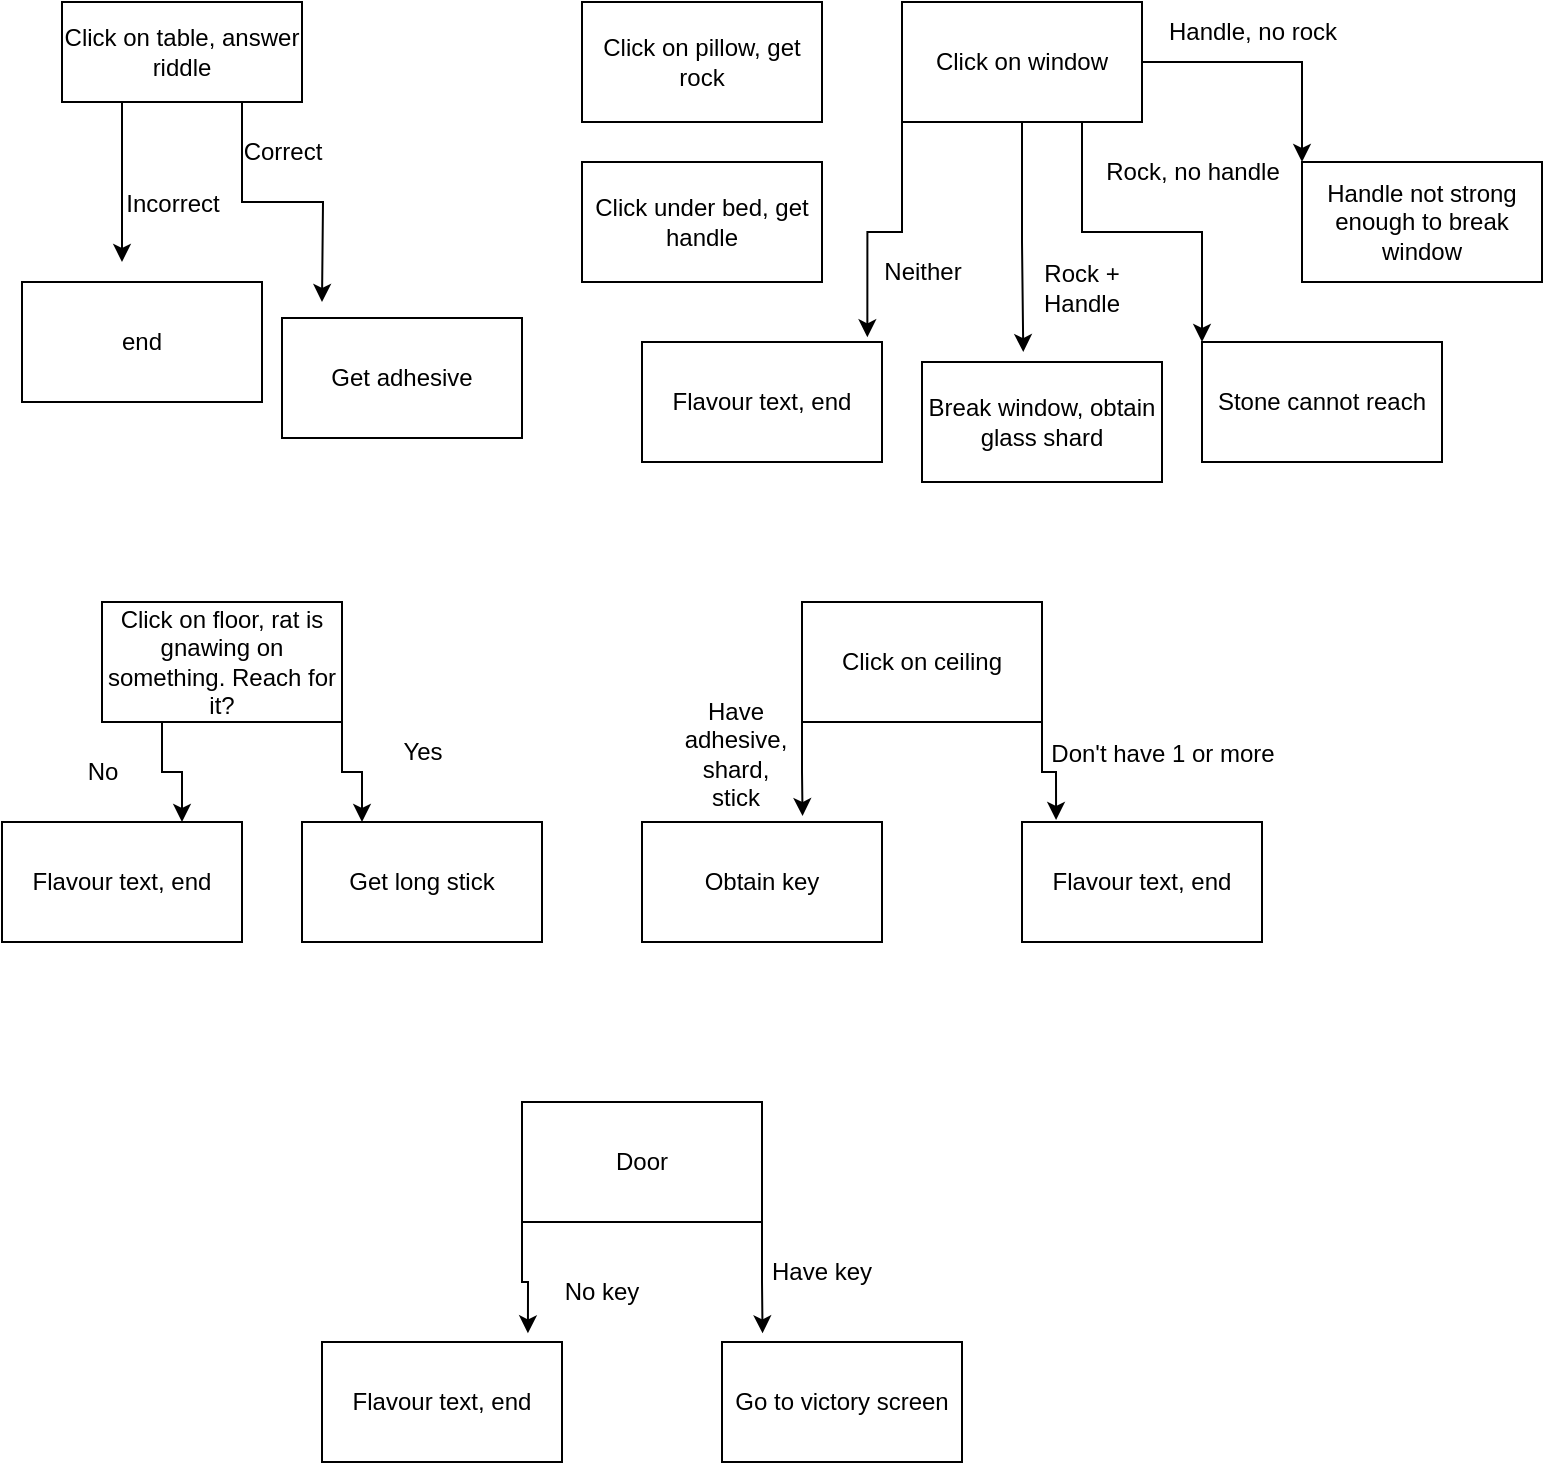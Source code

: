 <mxfile version="24.6.4" type="device">
  <diagram name="Page-1" id="w03JW5p4jiyixtSQ4wS0">
    <mxGraphModel dx="1845" dy="695" grid="1" gridSize="10" guides="1" tooltips="1" connect="1" arrows="1" fold="1" page="1" pageScale="1" pageWidth="827" pageHeight="1169" math="0" shadow="0">
      <root>
        <mxCell id="0" />
        <mxCell id="1" parent="0" />
        <mxCell id="uFrCkrXGXWZ8Ss36u2GU-13" style="edgeStyle=orthogonalEdgeStyle;rounded=0;orthogonalLoop=1;jettySize=auto;html=1;exitX=0.25;exitY=1;exitDx=0;exitDy=0;" edge="1" parent="1" source="76n5pHFG8_Tzsg33kYRW-1">
          <mxGeometry relative="1" as="geometry">
            <mxPoint x="50" y="150" as="targetPoint" />
          </mxGeometry>
        </mxCell>
        <mxCell id="uFrCkrXGXWZ8Ss36u2GU-14" style="edgeStyle=orthogonalEdgeStyle;rounded=0;orthogonalLoop=1;jettySize=auto;html=1;exitX=0.75;exitY=1;exitDx=0;exitDy=0;" edge="1" parent="1" source="76n5pHFG8_Tzsg33kYRW-1">
          <mxGeometry relative="1" as="geometry">
            <mxPoint x="150" y="170" as="targetPoint" />
          </mxGeometry>
        </mxCell>
        <mxCell id="76n5pHFG8_Tzsg33kYRW-1" value="Click on table, answer riddle" style="rounded=0;whiteSpace=wrap;html=1;" parent="1" vertex="1">
          <mxGeometry x="20" y="20" width="120" height="50" as="geometry" />
        </mxCell>
        <mxCell id="uFrCkrXGXWZ8Ss36u2GU-1" value="Get adhesive" style="rounded=0;whiteSpace=wrap;html=1;" vertex="1" parent="1">
          <mxGeometry x="130" y="178" width="120" height="60" as="geometry" />
        </mxCell>
        <mxCell id="uFrCkrXGXWZ8Ss36u2GU-3" value="Correct" style="text;html=1;align=center;verticalAlign=middle;resizable=0;points=[];autosize=1;strokeColor=none;fillColor=none;" vertex="1" parent="1">
          <mxGeometry x="100" y="80" width="60" height="30" as="geometry" />
        </mxCell>
        <mxCell id="uFrCkrXGXWZ8Ss36u2GU-7" value="end" style="rounded=0;whiteSpace=wrap;html=1;" vertex="1" parent="1">
          <mxGeometry y="160" width="120" height="60" as="geometry" />
        </mxCell>
        <mxCell id="uFrCkrXGXWZ8Ss36u2GU-8" value="Click on pillow, get rock" style="rounded=0;whiteSpace=wrap;html=1;" vertex="1" parent="1">
          <mxGeometry x="280" y="20" width="120" height="60" as="geometry" />
        </mxCell>
        <mxCell id="uFrCkrXGXWZ8Ss36u2GU-9" value="Click under bed, get handle" style="rounded=0;whiteSpace=wrap;html=1;" vertex="1" parent="1">
          <mxGeometry x="280" y="100" width="120" height="60" as="geometry" />
        </mxCell>
        <mxCell id="uFrCkrXGXWZ8Ss36u2GU-15" value="Incorrect&lt;div&gt;&lt;br&gt;&lt;/div&gt;" style="text;html=1;align=center;verticalAlign=middle;resizable=0;points=[];autosize=1;strokeColor=none;fillColor=none;" vertex="1" parent="1">
          <mxGeometry x="40" y="108" width="70" height="40" as="geometry" />
        </mxCell>
        <mxCell id="uFrCkrXGXWZ8Ss36u2GU-29" style="edgeStyle=orthogonalEdgeStyle;rounded=0;orthogonalLoop=1;jettySize=auto;html=1;exitX=0.75;exitY=1;exitDx=0;exitDy=0;entryX=0;entryY=0;entryDx=0;entryDy=0;" edge="1" parent="1" source="uFrCkrXGXWZ8Ss36u2GU-22" target="uFrCkrXGXWZ8Ss36u2GU-25">
          <mxGeometry relative="1" as="geometry" />
        </mxCell>
        <mxCell id="uFrCkrXGXWZ8Ss36u2GU-33" style="edgeStyle=orthogonalEdgeStyle;rounded=0;orthogonalLoop=1;jettySize=auto;html=1;exitX=1;exitY=0.5;exitDx=0;exitDy=0;entryX=0;entryY=0;entryDx=0;entryDy=0;" edge="1" parent="1" source="uFrCkrXGXWZ8Ss36u2GU-22" target="uFrCkrXGXWZ8Ss36u2GU-26">
          <mxGeometry relative="1" as="geometry" />
        </mxCell>
        <mxCell id="uFrCkrXGXWZ8Ss36u2GU-22" value="Click on window" style="rounded=0;whiteSpace=wrap;html=1;" vertex="1" parent="1">
          <mxGeometry x="440" y="20" width="120" height="60" as="geometry" />
        </mxCell>
        <mxCell id="uFrCkrXGXWZ8Ss36u2GU-23" value="Flavour text, end" style="rounded=0;whiteSpace=wrap;html=1;" vertex="1" parent="1">
          <mxGeometry x="310" y="190" width="120" height="60" as="geometry" />
        </mxCell>
        <mxCell id="uFrCkrXGXWZ8Ss36u2GU-24" value="Break window, obtain glass shard" style="rounded=0;whiteSpace=wrap;html=1;" vertex="1" parent="1">
          <mxGeometry x="450" y="200" width="120" height="60" as="geometry" />
        </mxCell>
        <mxCell id="uFrCkrXGXWZ8Ss36u2GU-25" value="Stone cannot reach" style="rounded=0;whiteSpace=wrap;html=1;" vertex="1" parent="1">
          <mxGeometry x="590" y="190" width="120" height="60" as="geometry" />
        </mxCell>
        <mxCell id="uFrCkrXGXWZ8Ss36u2GU-26" value="Handle not strong enough to break window" style="rounded=0;whiteSpace=wrap;html=1;" vertex="1" parent="1">
          <mxGeometry x="640" y="100" width="120" height="60" as="geometry" />
        </mxCell>
        <mxCell id="uFrCkrXGXWZ8Ss36u2GU-27" style="edgeStyle=orthogonalEdgeStyle;rounded=0;orthogonalLoop=1;jettySize=auto;html=1;exitX=0;exitY=1;exitDx=0;exitDy=0;entryX=0.939;entryY=-0.039;entryDx=0;entryDy=0;entryPerimeter=0;" edge="1" parent="1" source="uFrCkrXGXWZ8Ss36u2GU-22" target="uFrCkrXGXWZ8Ss36u2GU-23">
          <mxGeometry relative="1" as="geometry" />
        </mxCell>
        <mxCell id="uFrCkrXGXWZ8Ss36u2GU-34" value="Handle, no rock" style="text;html=1;align=center;verticalAlign=middle;resizable=0;points=[];autosize=1;strokeColor=none;fillColor=none;" vertex="1" parent="1">
          <mxGeometry x="560" y="20" width="110" height="30" as="geometry" />
        </mxCell>
        <mxCell id="uFrCkrXGXWZ8Ss36u2GU-35" value="Rock, no handle" style="text;html=1;align=center;verticalAlign=middle;resizable=0;points=[];autosize=1;strokeColor=none;fillColor=none;" vertex="1" parent="1">
          <mxGeometry x="530" y="90" width="110" height="30" as="geometry" />
        </mxCell>
        <mxCell id="uFrCkrXGXWZ8Ss36u2GU-36" value="Rock + Handle" style="text;html=1;align=center;verticalAlign=middle;whiteSpace=wrap;rounded=0;" vertex="1" parent="1">
          <mxGeometry x="500" y="148" width="60" height="30" as="geometry" />
        </mxCell>
        <mxCell id="uFrCkrXGXWZ8Ss36u2GU-37" style="edgeStyle=orthogonalEdgeStyle;rounded=0;orthogonalLoop=1;jettySize=auto;html=1;exitX=0.5;exitY=1;exitDx=0;exitDy=0;entryX=0.422;entryY=-0.083;entryDx=0;entryDy=0;entryPerimeter=0;" edge="1" parent="1" source="uFrCkrXGXWZ8Ss36u2GU-22" target="uFrCkrXGXWZ8Ss36u2GU-24">
          <mxGeometry relative="1" as="geometry" />
        </mxCell>
        <mxCell id="uFrCkrXGXWZ8Ss36u2GU-38" value="Neither" style="text;html=1;align=center;verticalAlign=middle;resizable=0;points=[];autosize=1;strokeColor=none;fillColor=none;" vertex="1" parent="1">
          <mxGeometry x="420" y="140" width="60" height="30" as="geometry" />
        </mxCell>
        <mxCell id="uFrCkrXGXWZ8Ss36u2GU-43" style="edgeStyle=orthogonalEdgeStyle;rounded=0;orthogonalLoop=1;jettySize=auto;html=1;exitX=1;exitY=1;exitDx=0;exitDy=0;entryX=0.25;entryY=0;entryDx=0;entryDy=0;" edge="1" parent="1" source="uFrCkrXGXWZ8Ss36u2GU-39" target="uFrCkrXGXWZ8Ss36u2GU-40">
          <mxGeometry relative="1" as="geometry" />
        </mxCell>
        <mxCell id="uFrCkrXGXWZ8Ss36u2GU-52" style="edgeStyle=orthogonalEdgeStyle;rounded=0;orthogonalLoop=1;jettySize=auto;html=1;exitX=0.25;exitY=1;exitDx=0;exitDy=0;entryX=0.75;entryY=0;entryDx=0;entryDy=0;" edge="1" parent="1" source="uFrCkrXGXWZ8Ss36u2GU-39" target="uFrCkrXGXWZ8Ss36u2GU-41">
          <mxGeometry relative="1" as="geometry" />
        </mxCell>
        <mxCell id="uFrCkrXGXWZ8Ss36u2GU-39" value="Click on floor, rat is gnawing on something. Reach for it?" style="rounded=0;whiteSpace=wrap;html=1;" vertex="1" parent="1">
          <mxGeometry x="40" y="320" width="120" height="60" as="geometry" />
        </mxCell>
        <mxCell id="uFrCkrXGXWZ8Ss36u2GU-40" value="Get long stick" style="rounded=0;whiteSpace=wrap;html=1;" vertex="1" parent="1">
          <mxGeometry x="140" y="430" width="120" height="60" as="geometry" />
        </mxCell>
        <mxCell id="uFrCkrXGXWZ8Ss36u2GU-41" value="Flavour text, end" style="rounded=0;whiteSpace=wrap;html=1;" vertex="1" parent="1">
          <mxGeometry x="-10" y="430" width="120" height="60" as="geometry" />
        </mxCell>
        <mxCell id="uFrCkrXGXWZ8Ss36u2GU-44" value="Click on ceiling" style="rounded=0;whiteSpace=wrap;html=1;" vertex="1" parent="1">
          <mxGeometry x="390" y="320" width="120" height="60" as="geometry" />
        </mxCell>
        <mxCell id="uFrCkrXGXWZ8Ss36u2GU-45" value="Obtain key" style="rounded=0;whiteSpace=wrap;html=1;" vertex="1" parent="1">
          <mxGeometry x="310" y="430" width="120" height="60" as="geometry" />
        </mxCell>
        <mxCell id="uFrCkrXGXWZ8Ss36u2GU-46" value="Flavour text, end" style="rounded=0;whiteSpace=wrap;html=1;" vertex="1" parent="1">
          <mxGeometry x="500" y="430" width="120" height="60" as="geometry" />
        </mxCell>
        <mxCell id="uFrCkrXGXWZ8Ss36u2GU-47" style="edgeStyle=orthogonalEdgeStyle;rounded=0;orthogonalLoop=1;jettySize=auto;html=1;exitX=0;exitY=1;exitDx=0;exitDy=0;entryX=0.669;entryY=-0.05;entryDx=0;entryDy=0;entryPerimeter=0;" edge="1" parent="1" source="uFrCkrXGXWZ8Ss36u2GU-44" target="uFrCkrXGXWZ8Ss36u2GU-45">
          <mxGeometry relative="1" as="geometry" />
        </mxCell>
        <mxCell id="uFrCkrXGXWZ8Ss36u2GU-48" style="edgeStyle=orthogonalEdgeStyle;rounded=0;orthogonalLoop=1;jettySize=auto;html=1;exitX=1;exitY=1;exitDx=0;exitDy=0;entryX=0.142;entryY=-0.017;entryDx=0;entryDy=0;entryPerimeter=0;" edge="1" parent="1" source="uFrCkrXGXWZ8Ss36u2GU-44" target="uFrCkrXGXWZ8Ss36u2GU-46">
          <mxGeometry relative="1" as="geometry" />
        </mxCell>
        <mxCell id="uFrCkrXGXWZ8Ss36u2GU-53" value="Yes" style="text;html=1;align=center;verticalAlign=middle;resizable=0;points=[];autosize=1;strokeColor=none;fillColor=none;" vertex="1" parent="1">
          <mxGeometry x="180" y="380" width="40" height="30" as="geometry" />
        </mxCell>
        <mxCell id="uFrCkrXGXWZ8Ss36u2GU-54" value="No" style="text;html=1;align=center;verticalAlign=middle;resizable=0;points=[];autosize=1;strokeColor=none;fillColor=none;" vertex="1" parent="1">
          <mxGeometry x="20" y="390" width="40" height="30" as="geometry" />
        </mxCell>
        <mxCell id="uFrCkrXGXWZ8Ss36u2GU-55" value="Have adhesive, shard, stick" style="text;html=1;align=center;verticalAlign=middle;whiteSpace=wrap;rounded=0;" vertex="1" parent="1">
          <mxGeometry x="327" y="381" width="60" height="30" as="geometry" />
        </mxCell>
        <mxCell id="uFrCkrXGXWZ8Ss36u2GU-56" value="Don&#39;t have 1 or more" style="text;html=1;align=center;verticalAlign=middle;resizable=0;points=[];autosize=1;strokeColor=none;fillColor=none;" vertex="1" parent="1">
          <mxGeometry x="500" y="381" width="140" height="30" as="geometry" />
        </mxCell>
        <mxCell id="uFrCkrXGXWZ8Ss36u2GU-57" value="Door" style="rounded=0;whiteSpace=wrap;html=1;" vertex="1" parent="1">
          <mxGeometry x="250" y="570" width="120" height="60" as="geometry" />
        </mxCell>
        <mxCell id="uFrCkrXGXWZ8Ss36u2GU-58" value="Flavour text, end" style="rounded=0;whiteSpace=wrap;html=1;" vertex="1" parent="1">
          <mxGeometry x="150" y="690" width="120" height="60" as="geometry" />
        </mxCell>
        <mxCell id="uFrCkrXGXWZ8Ss36u2GU-59" value="Go to victory screen" style="rounded=0;whiteSpace=wrap;html=1;" vertex="1" parent="1">
          <mxGeometry x="350" y="690" width="120" height="60" as="geometry" />
        </mxCell>
        <mxCell id="uFrCkrXGXWZ8Ss36u2GU-60" style="edgeStyle=orthogonalEdgeStyle;rounded=0;orthogonalLoop=1;jettySize=auto;html=1;exitX=0;exitY=1;exitDx=0;exitDy=0;entryX=0.858;entryY=-0.072;entryDx=0;entryDy=0;entryPerimeter=0;" edge="1" parent="1" source="uFrCkrXGXWZ8Ss36u2GU-57" target="uFrCkrXGXWZ8Ss36u2GU-58">
          <mxGeometry relative="1" as="geometry" />
        </mxCell>
        <mxCell id="uFrCkrXGXWZ8Ss36u2GU-61" style="edgeStyle=orthogonalEdgeStyle;rounded=0;orthogonalLoop=1;jettySize=auto;html=1;exitX=1;exitY=1;exitDx=0;exitDy=0;entryX=0.169;entryY=-0.072;entryDx=0;entryDy=0;entryPerimeter=0;" edge="1" parent="1" source="uFrCkrXGXWZ8Ss36u2GU-57" target="uFrCkrXGXWZ8Ss36u2GU-59">
          <mxGeometry relative="1" as="geometry" />
        </mxCell>
        <mxCell id="uFrCkrXGXWZ8Ss36u2GU-62" value="Have key" style="text;html=1;align=center;verticalAlign=middle;whiteSpace=wrap;rounded=0;" vertex="1" parent="1">
          <mxGeometry x="370" y="640" width="60" height="30" as="geometry" />
        </mxCell>
        <mxCell id="uFrCkrXGXWZ8Ss36u2GU-63" value="No key" style="text;html=1;align=center;verticalAlign=middle;whiteSpace=wrap;rounded=0;" vertex="1" parent="1">
          <mxGeometry x="260" y="650" width="60" height="30" as="geometry" />
        </mxCell>
      </root>
    </mxGraphModel>
  </diagram>
</mxfile>
